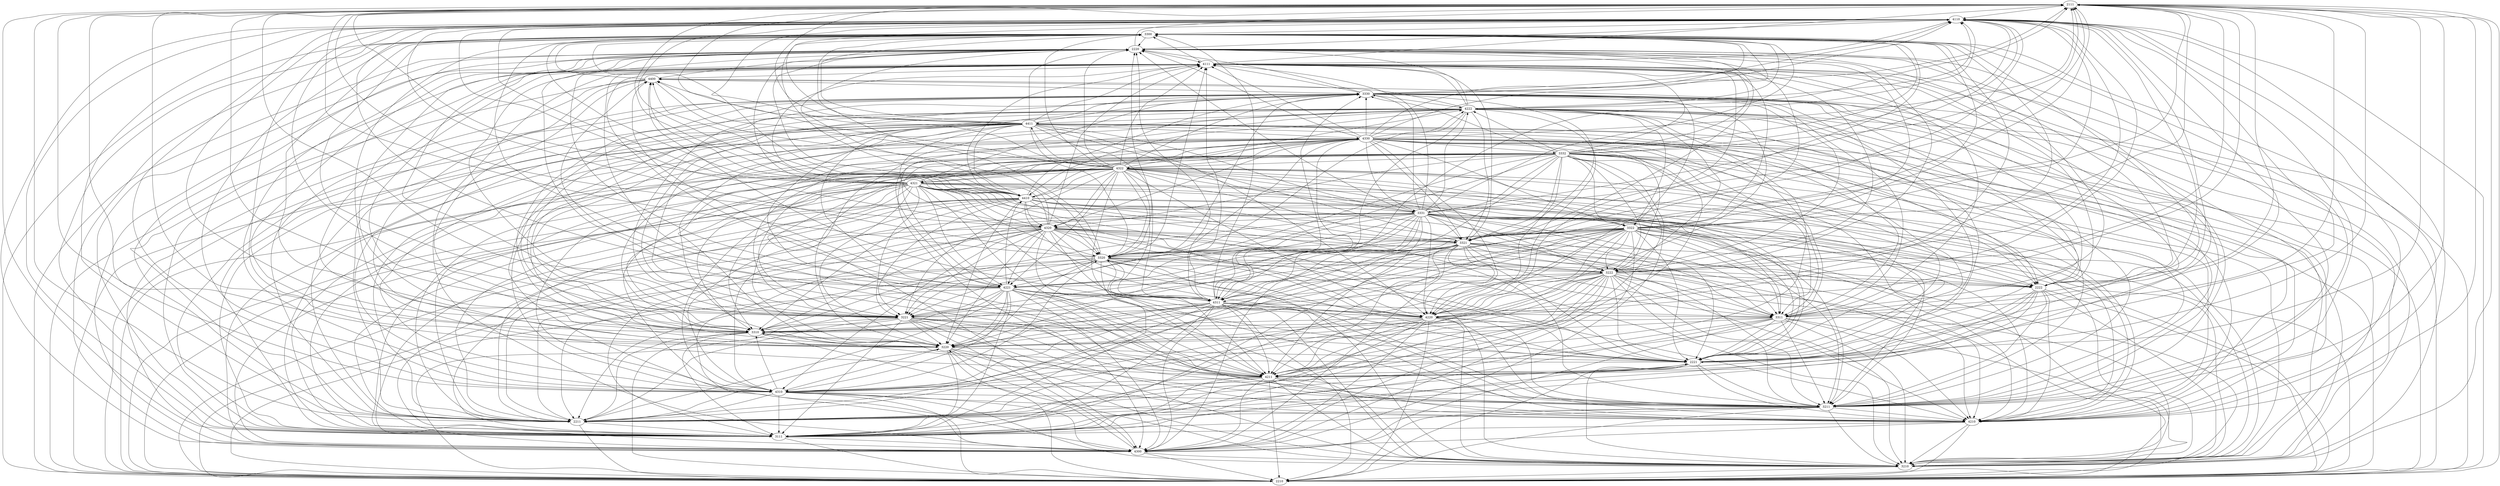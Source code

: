 digraph {
2111 -> 4110
2210 -> 2111
2210 -> 4110
2211 -> 2111
2211 -> 2210
2211 -> 3111
2211 -> 4110
2211 -> 4111
2220 -> 2111
2220 -> 2210
2220 -> 2211
2220 -> 3111
2220 -> 4110
2220 -> 4111
2221 -> 2111
2221 -> 2210
2221 -> 2211
2221 -> 2220
2221 -> 3111
2221 -> 3210
2221 -> 3211
2221 -> 4110
2221 -> 4111
2221 -> 4210
2221 -> 4211
2222 -> 2111
2222 -> 2210
2222 -> 2211
2222 -> 2220
2222 -> 2221
2222 -> 3111
2222 -> 3210
2222 -> 3211
2222 -> 4110
2222 -> 4111
2222 -> 4210
2222 -> 4211
3111 -> 2111
3111 -> 2210
3111 -> 3300
3111 -> 4110
3111 -> 4300
3210 -> 2111
3210 -> 2210
3210 -> 4110
3211 -> 2111
3211 -> 2210
3211 -> 2211
3211 -> 2220
3211 -> 3111
3211 -> 3210
3211 -> 3300
3211 -> 4110
3211 -> 4111
3211 -> 4210
3211 -> 4300
3220 -> 2111
3220 -> 2210
3220 -> 2211
3220 -> 2220
3220 -> 2221
3220 -> 3111
3220 -> 3210
3220 -> 3211
3220 -> 4110
3220 -> 4111
3220 -> 4210
3221 -> 2111
3221 -> 2210
3221 -> 2211
3221 -> 2220
3221 -> 2221
3221 -> 3111
3221 -> 3210
3221 -> 3211
3221 -> 3220
3221 -> 3300
3221 -> 3310
3221 -> 4110
3221 -> 4111
3221 -> 4210
3221 -> 4211
3221 -> 4300
3222 -> 2111
3222 -> 2210
3222 -> 2211
3222 -> 2220
3222 -> 2221
3222 -> 2222
3222 -> 3111
3222 -> 3210
3222 -> 3211
3222 -> 3220
3222 -> 3221
3222 -> 3300
3222 -> 3310
3222 -> 3311
3222 -> 4110
3222 -> 4111
3222 -> 4210
3222 -> 4211
3222 -> 4220
3222 -> 4221
3222 -> 4300
3222 -> 4310
3222 -> 4311
3300 -> 2210
3300 -> 2220
3310 -> 2111
3310 -> 2210
3310 -> 2211
3310 -> 2220
3310 -> 2221
3310 -> 3111
3310 -> 3210
3310 -> 3220
3310 -> 3300
3310 -> 4110
3311 -> 2111
3311 -> 2210
3311 -> 2211
3311 -> 2220
3311 -> 2221
3311 -> 3111
3311 -> 3210
3311 -> 3211
3311 -> 3220
3311 -> 3300
3311 -> 3310
3311 -> 4110
3311 -> 4111
3311 -> 4210
3311 -> 4300
3320 -> 2111
3320 -> 2210
3320 -> 2211
3320 -> 2220
3320 -> 2221
3320 -> 2222
3320 -> 3111
3320 -> 3210
3320 -> 3211
3320 -> 3220
3320 -> 3221
3320 -> 3222
3320 -> 3300
3320 -> 3310
3320 -> 4110
3320 -> 4111
3320 -> 4210
3320 -> 4211
3320 -> 4220
3321 -> 2111
3321 -> 2210
3321 -> 2211
3321 -> 2220
3321 -> 2221
3321 -> 2222
3321 -> 3111
3321 -> 3210
3321 -> 3211
3321 -> 3220
3321 -> 3221
3321 -> 3222
3321 -> 3300
3321 -> 3310
3321 -> 3311
3321 -> 3320
3321 -> 4110
3321 -> 4111
3321 -> 4210
3321 -> 4211
3321 -> 4220
3321 -> 4221
3321 -> 4300
3321 -> 4310
3322 -> 2111
3322 -> 2210
3322 -> 2211
3322 -> 2220
3322 -> 2221
3322 -> 2222
3322 -> 3111
3322 -> 3210
3322 -> 3211
3322 -> 3220
3322 -> 3221
3322 -> 3222
3322 -> 3300
3322 -> 3310
3322 -> 3311
3322 -> 3320
3322 -> 3321
3322 -> 4110
3322 -> 4111
3322 -> 4210
3322 -> 4211
3322 -> 4220
3322 -> 4221
3322 -> 4222
3322 -> 4300
3322 -> 4310
3322 -> 4311
3330 -> 2111
3330 -> 2210
3330 -> 2211
3330 -> 2220
3330 -> 2221
3330 -> 2222
3330 -> 3111
3330 -> 3210
3330 -> 3211
3330 -> 3220
3330 -> 3221
3330 -> 3222
3330 -> 3300
3330 -> 3310
3330 -> 3311
3330 -> 3320
3330 -> 3321
3330 -> 3322
3330 -> 4110
3330 -> 4111
3330 -> 4210
3330 -> 4211
3330 -> 4220
3330 -> 4221
3330 -> 4222
3330 -> 4300
3331 -> 2111
3331 -> 2210
3331 -> 2211
3331 -> 2220
3331 -> 2221
3331 -> 2222
3331 -> 3111
3331 -> 3210
3331 -> 3211
3331 -> 3220
3331 -> 3221
3331 -> 3222
3331 -> 3300
3331 -> 3310
3331 -> 3311
3331 -> 3320
3331 -> 3321
3331 -> 3322
3331 -> 3330
3331 -> 4110
3331 -> 4111
3331 -> 4210
3331 -> 4211
3331 -> 4220
3331 -> 4221
3331 -> 4222
3331 -> 4300
3331 -> 4310
3331 -> 4311
3331 -> 4320
3332 -> 2111
3332 -> 2210
3332 -> 2211
3332 -> 2220
3332 -> 2221
3332 -> 2222
3332 -> 3111
3332 -> 3210
3332 -> 3211
3332 -> 3220
3332 -> 3221
3332 -> 3222
3332 -> 3300
3332 -> 3310
3332 -> 3311
3332 -> 3320
3332 -> 3321
3332 -> 3322
3332 -> 3330
3332 -> 3331
3332 -> 4110
3332 -> 4111
3332 -> 4210
3332 -> 4211
3332 -> 4220
3332 -> 4221
3332 -> 4222
3332 -> 4300
3332 -> 4310
3332 -> 4311
3332 -> 4320
3332 -> 4321
3332 -> 4322
4110 -> 3300
4110 -> 4300
4111 -> 2111
4111 -> 2210
4111 -> 3111
4111 -> 3210
4111 -> 3300
4111 -> 3310
4111 -> 4110
4111 -> 4300
4111 -> 4400
4210 -> 2111
4210 -> 2210
4210 -> 3111
4210 -> 3210
4210 -> 3300
4210 -> 4110
4210 -> 4300
4211 -> 2111
4211 -> 2210
4211 -> 2211
4211 -> 2220
4211 -> 3111
4211 -> 3210
4211 -> 3211
4211 -> 3300
4211 -> 3310
4211 -> 4110
4211 -> 4111
4211 -> 4210
4211 -> 4300
4211 -> 4310
4211 -> 4400
4220 -> 2111
4220 -> 2210
4220 -> 2211
4220 -> 2220
4220 -> 2221
4220 -> 3111
4220 -> 3210
4220 -> 3211
4220 -> 3220
4220 -> 3300
4220 -> 3310
4220 -> 4110
4220 -> 4111
4220 -> 4210
4220 -> 4211
4220 -> 4300
4221 -> 2111
4221 -> 2210
4221 -> 2211
4221 -> 2220
4221 -> 2221
4221 -> 3111
4221 -> 3210
4221 -> 3211
4221 -> 3220
4221 -> 3221
4221 -> 3300
4221 -> 3310
4221 -> 3311
4221 -> 4110
4221 -> 4111
4221 -> 4210
4221 -> 4211
4221 -> 4220
4221 -> 4300
4221 -> 4310
4221 -> 4311
4221 -> 4400
4221 -> 4410
4222 -> 2111
4222 -> 2210
4222 -> 2211
4222 -> 2220
4222 -> 2221
4222 -> 2222
4222 -> 3111
4222 -> 3210
4222 -> 3211
4222 -> 3220
4222 -> 3221
4222 -> 3222
4222 -> 3300
4222 -> 3310
4222 -> 3311
4222 -> 3320
4222 -> 3321
4222 -> 4110
4222 -> 4111
4222 -> 4210
4222 -> 4211
4222 -> 4220
4222 -> 4221
4222 -> 4300
4222 -> 4310
4222 -> 4311
4222 -> 4400
4222 -> 4410
4222 -> 4411
4300 -> 2210
4300 -> 2220
4300 -> 3210
4300 -> 3220
4300 -> 3300
4310 -> 2111
4310 -> 2210
4310 -> 2211
4310 -> 2220
4310 -> 2221
4310 -> 3111
4310 -> 3210
4310 -> 3211
4310 -> 3220
4310 -> 3300
4310 -> 3310
4310 -> 3320
4310 -> 4110
4310 -> 4210
4310 -> 4300
4311 -> 2111
4311 -> 2210
4311 -> 2211
4311 -> 2220
4311 -> 2221
4311 -> 3111
4311 -> 3210
4311 -> 3211
4311 -> 3220
4311 -> 3221
4311 -> 3300
4311 -> 3310
4311 -> 3311
4311 -> 3320
4311 -> 3330
4311 -> 4110
4311 -> 4111
4311 -> 4210
4311 -> 4211
4311 -> 4220
4311 -> 4300
4311 -> 4310
4311 -> 4400
4320 -> 2111
4320 -> 2210
4320 -> 2211
4320 -> 2220
4320 -> 2221
4320 -> 2222
4320 -> 3111
4320 -> 3210
4320 -> 3211
4320 -> 3220
4320 -> 3221
4320 -> 3222
4320 -> 3300
4320 -> 3310
4320 -> 3311
4320 -> 3320
4320 -> 3321
4320 -> 4110
4320 -> 4111
4320 -> 4210
4320 -> 4211
4320 -> 4220
4320 -> 4221
4320 -> 4300
4320 -> 4310
4321 -> 2111
4321 -> 2210
4321 -> 2211
4321 -> 2220
4321 -> 2221
4321 -> 2222
4321 -> 3111
4321 -> 3210
4321 -> 3211
4321 -> 3220
4321 -> 3221
4321 -> 3222
4321 -> 3300
4321 -> 3310
4321 -> 3311
4321 -> 3320
4321 -> 3321
4321 -> 3330
4321 -> 4110
4321 -> 4111
4321 -> 4210
4321 -> 4211
4321 -> 4220
4321 -> 4221
4321 -> 4300
4321 -> 4310
4321 -> 4311
4321 -> 4320
4321 -> 4400
4321 -> 4410
4322 -> 2111
4322 -> 2210
4322 -> 2211
4322 -> 2220
4322 -> 2221
4322 -> 2222
4322 -> 3111
4322 -> 3210
4322 -> 3211
4322 -> 3220
4322 -> 3221
4322 -> 3222
4322 -> 3300
4322 -> 3310
4322 -> 3311
4322 -> 3320
4322 -> 3321
4322 -> 3322
4322 -> 3330
4322 -> 3331
4322 -> 4110
4322 -> 4111
4322 -> 4210
4322 -> 4211
4322 -> 4220
4322 -> 4221
4322 -> 4222
4322 -> 4300
4322 -> 4310
4322 -> 4311
4322 -> 4320
4322 -> 4321
4322 -> 4400
4322 -> 4410
4322 -> 4411
4330 -> 2111
4330 -> 2210
4330 -> 2211
4330 -> 2220
4330 -> 2221
4330 -> 2222
4330 -> 3111
4330 -> 3210
4330 -> 3211
4330 -> 3220
4330 -> 3221
4330 -> 3222
4330 -> 3300
4330 -> 3310
4330 -> 3311
4330 -> 3320
4330 -> 3321
4330 -> 3322
4330 -> 3330
4330 -> 3331
4330 -> 3332
4330 -> 4110
4330 -> 4111
4330 -> 4210
4330 -> 4211
4330 -> 4220
4330 -> 4221
4330 -> 4222
4330 -> 4300
4330 -> 4310
4330 -> 4311
4330 -> 4320
4330 -> 4321
4330 -> 4322
4400 -> 2210
4400 -> 2220
4400 -> 3210
4400 -> 3220
4400 -> 3300
4400 -> 3310
4400 -> 3320
4400 -> 3330
4400 -> 4300
4410 -> 2111
4410 -> 2210
4410 -> 2211
4410 -> 2220
4410 -> 2221
4410 -> 3111
4410 -> 3210
4410 -> 3211
4410 -> 3220
4410 -> 3221
4410 -> 3300
4410 -> 3310
4410 -> 3311
4410 -> 3320
4410 -> 3321
4410 -> 3330
4410 -> 3331
4410 -> 4110
4410 -> 4111
4410 -> 4210
4410 -> 4220
4410 -> 4300
4410 -> 4310
4410 -> 4320
4410 -> 4330
4410 -> 4400
4411 -> 2111
4411 -> 2210
4411 -> 2211
4411 -> 2220
4411 -> 2221
4411 -> 3111
4411 -> 3210
4411 -> 3211
4411 -> 3220
4411 -> 3221
4411 -> 3300
4411 -> 3310
4411 -> 3311
4411 -> 3320
4411 -> 3321
4411 -> 3330
4411 -> 3331
4411 -> 4110
4411 -> 4111
4411 -> 4210
4411 -> 4211
4411 -> 4220
4411 -> 4300
4411 -> 4310
4411 -> 4311
4411 -> 4320
4411 -> 4330
4411 -> 4400
4411 -> 4410
}
